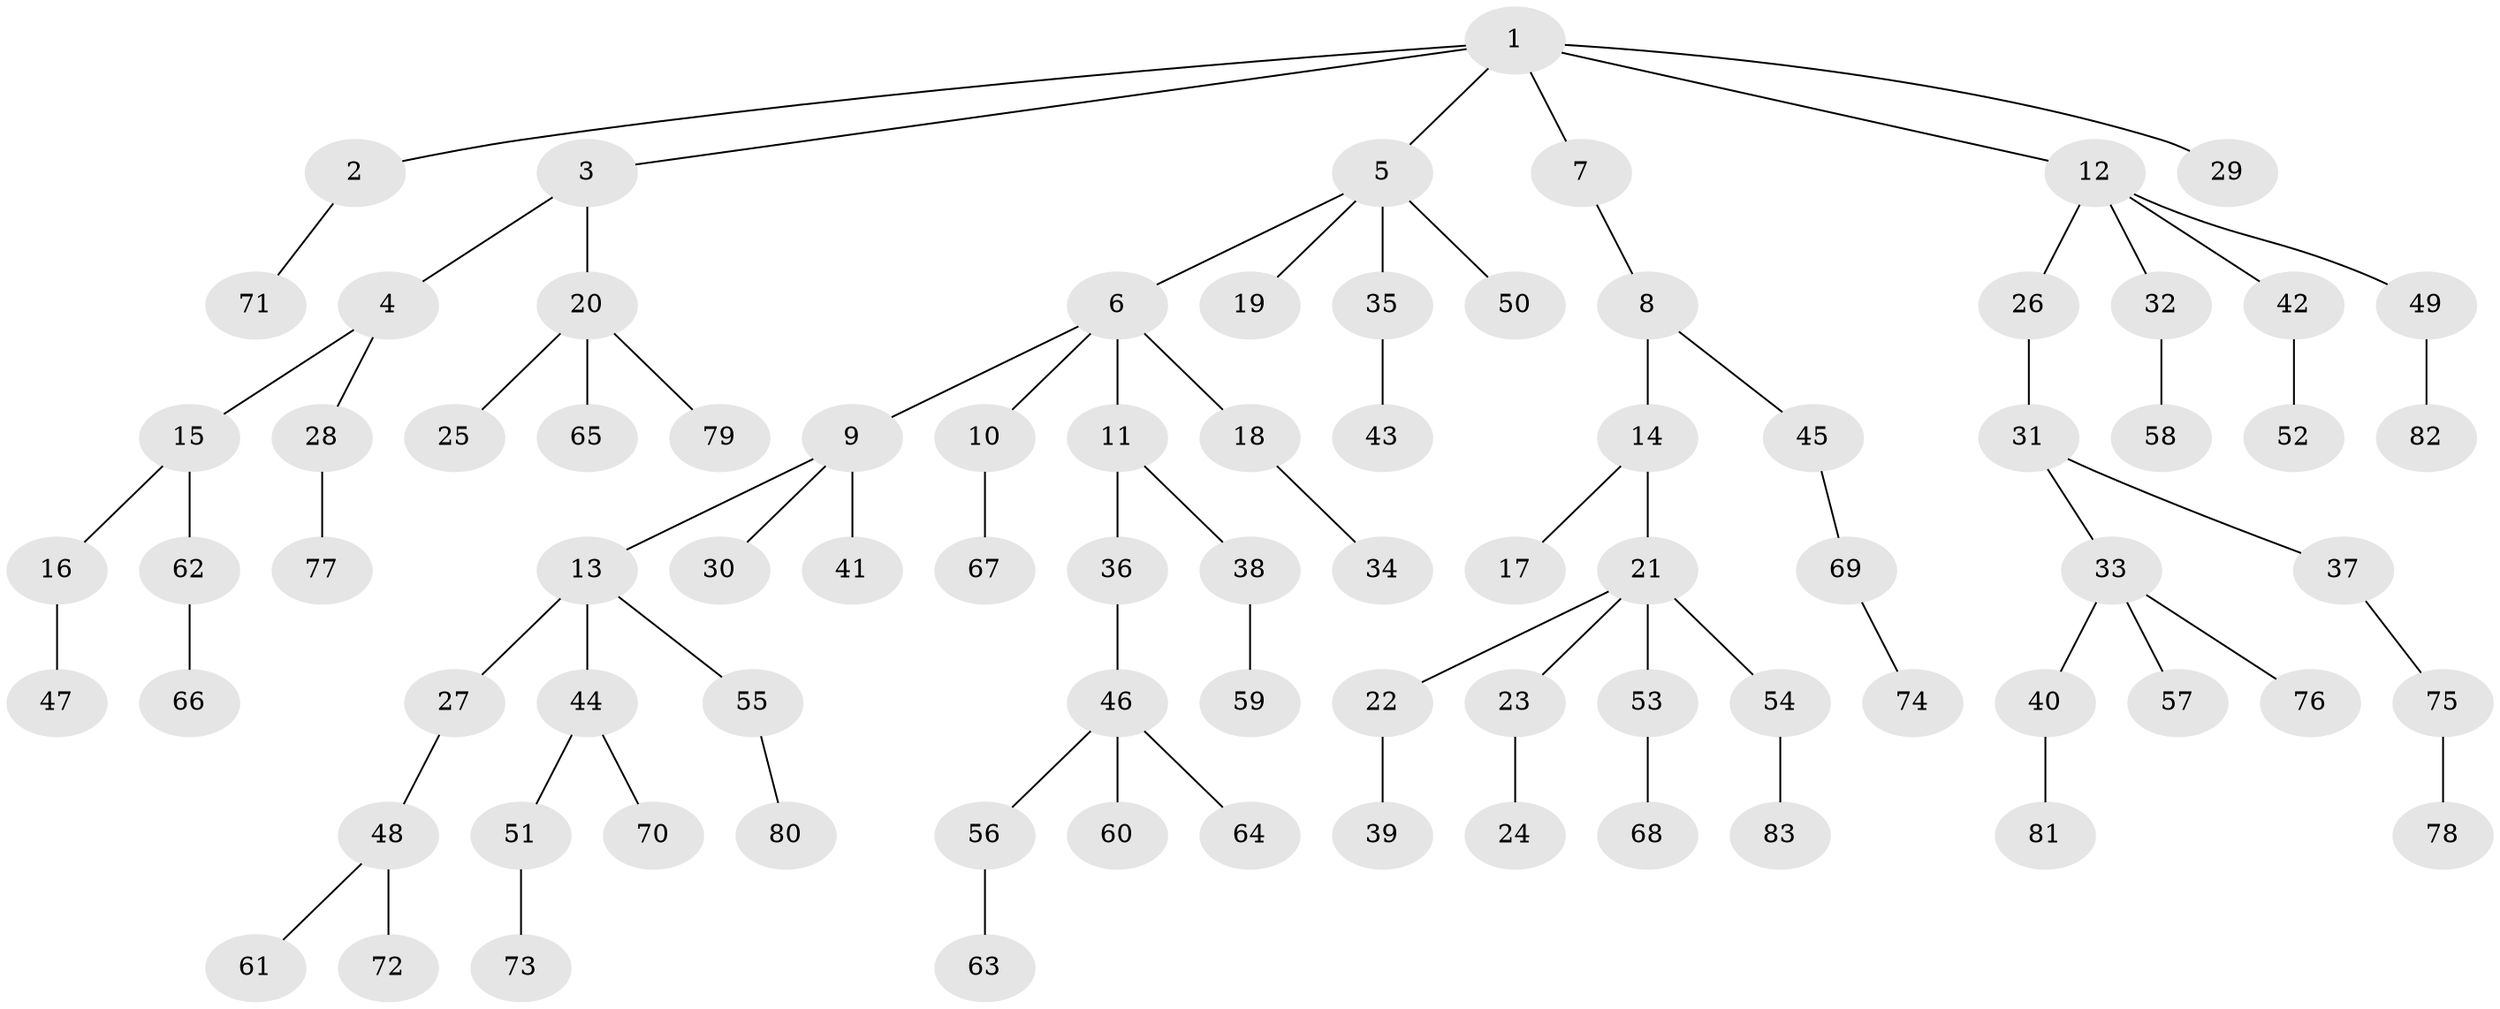 // Generated by graph-tools (version 1.1) at 2025/02/03/09/25 03:02:30]
// undirected, 83 vertices, 82 edges
graph export_dot {
graph [start="1"]
  node [color=gray90,style=filled];
  1;
  2;
  3;
  4;
  5;
  6;
  7;
  8;
  9;
  10;
  11;
  12;
  13;
  14;
  15;
  16;
  17;
  18;
  19;
  20;
  21;
  22;
  23;
  24;
  25;
  26;
  27;
  28;
  29;
  30;
  31;
  32;
  33;
  34;
  35;
  36;
  37;
  38;
  39;
  40;
  41;
  42;
  43;
  44;
  45;
  46;
  47;
  48;
  49;
  50;
  51;
  52;
  53;
  54;
  55;
  56;
  57;
  58;
  59;
  60;
  61;
  62;
  63;
  64;
  65;
  66;
  67;
  68;
  69;
  70;
  71;
  72;
  73;
  74;
  75;
  76;
  77;
  78;
  79;
  80;
  81;
  82;
  83;
  1 -- 2;
  1 -- 3;
  1 -- 5;
  1 -- 7;
  1 -- 12;
  1 -- 29;
  2 -- 71;
  3 -- 4;
  3 -- 20;
  4 -- 15;
  4 -- 28;
  5 -- 6;
  5 -- 19;
  5 -- 35;
  5 -- 50;
  6 -- 9;
  6 -- 10;
  6 -- 11;
  6 -- 18;
  7 -- 8;
  8 -- 14;
  8 -- 45;
  9 -- 13;
  9 -- 30;
  9 -- 41;
  10 -- 67;
  11 -- 36;
  11 -- 38;
  12 -- 26;
  12 -- 32;
  12 -- 42;
  12 -- 49;
  13 -- 27;
  13 -- 44;
  13 -- 55;
  14 -- 17;
  14 -- 21;
  15 -- 16;
  15 -- 62;
  16 -- 47;
  18 -- 34;
  20 -- 25;
  20 -- 65;
  20 -- 79;
  21 -- 22;
  21 -- 23;
  21 -- 53;
  21 -- 54;
  22 -- 39;
  23 -- 24;
  26 -- 31;
  27 -- 48;
  28 -- 77;
  31 -- 33;
  31 -- 37;
  32 -- 58;
  33 -- 40;
  33 -- 57;
  33 -- 76;
  35 -- 43;
  36 -- 46;
  37 -- 75;
  38 -- 59;
  40 -- 81;
  42 -- 52;
  44 -- 51;
  44 -- 70;
  45 -- 69;
  46 -- 56;
  46 -- 60;
  46 -- 64;
  48 -- 61;
  48 -- 72;
  49 -- 82;
  51 -- 73;
  53 -- 68;
  54 -- 83;
  55 -- 80;
  56 -- 63;
  62 -- 66;
  69 -- 74;
  75 -- 78;
}
